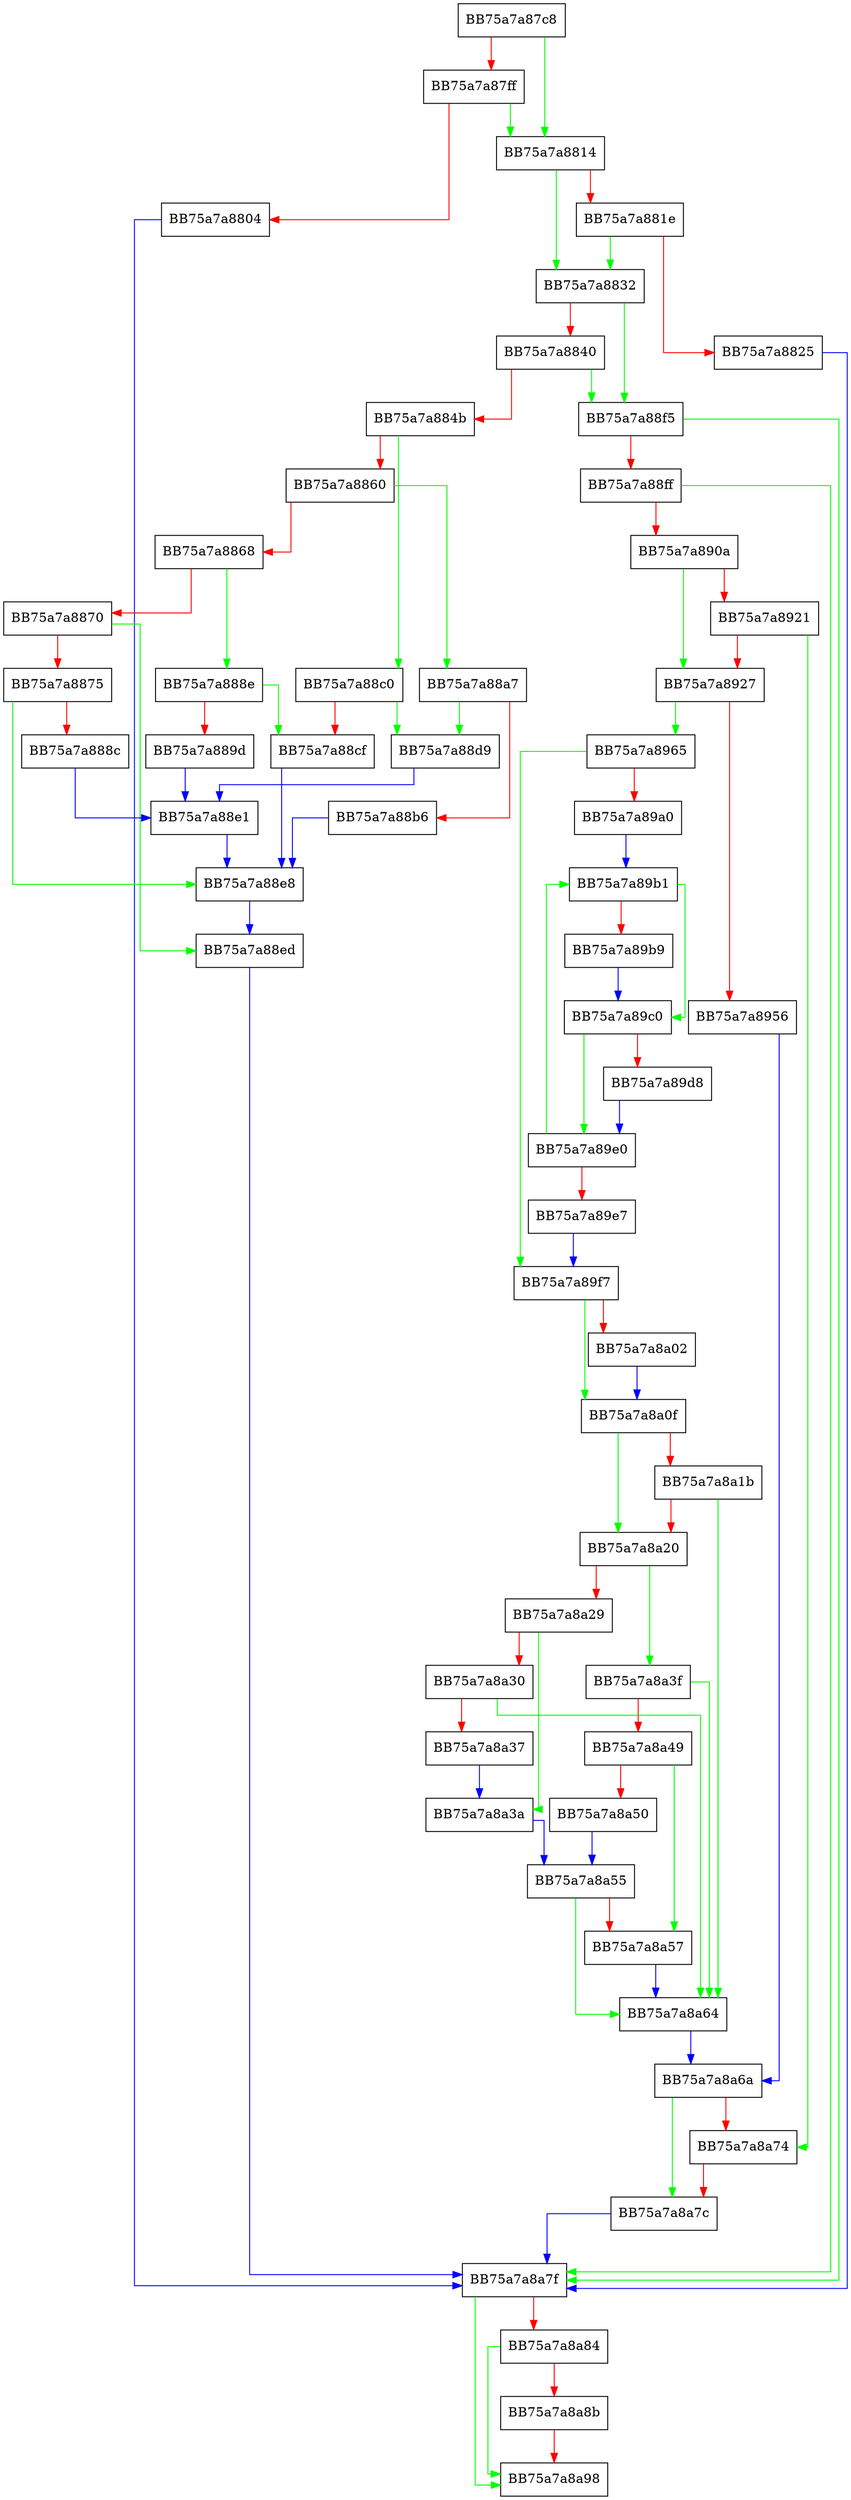 digraph _handle_exc {
  node [shape="box"];
  graph [splines=ortho];
  BB75a7a87c8 -> BB75a7a8814 [color="green"];
  BB75a7a87c8 -> BB75a7a87ff [color="red"];
  BB75a7a87ff -> BB75a7a8814 [color="green"];
  BB75a7a87ff -> BB75a7a8804 [color="red"];
  BB75a7a8804 -> BB75a7a8a7f [color="blue"];
  BB75a7a8814 -> BB75a7a8832 [color="green"];
  BB75a7a8814 -> BB75a7a881e [color="red"];
  BB75a7a881e -> BB75a7a8832 [color="green"];
  BB75a7a881e -> BB75a7a8825 [color="red"];
  BB75a7a8825 -> BB75a7a8a7f [color="blue"];
  BB75a7a8832 -> BB75a7a88f5 [color="green"];
  BB75a7a8832 -> BB75a7a8840 [color="red"];
  BB75a7a8840 -> BB75a7a88f5 [color="green"];
  BB75a7a8840 -> BB75a7a884b [color="red"];
  BB75a7a884b -> BB75a7a88c0 [color="green"];
  BB75a7a884b -> BB75a7a8860 [color="red"];
  BB75a7a8860 -> BB75a7a88a7 [color="green"];
  BB75a7a8860 -> BB75a7a8868 [color="red"];
  BB75a7a8868 -> BB75a7a888e [color="green"];
  BB75a7a8868 -> BB75a7a8870 [color="red"];
  BB75a7a8870 -> BB75a7a88ed [color="green"];
  BB75a7a8870 -> BB75a7a8875 [color="red"];
  BB75a7a8875 -> BB75a7a88e8 [color="green"];
  BB75a7a8875 -> BB75a7a888c [color="red"];
  BB75a7a888c -> BB75a7a88e1 [color="blue"];
  BB75a7a888e -> BB75a7a88cf [color="green"];
  BB75a7a888e -> BB75a7a889d [color="red"];
  BB75a7a889d -> BB75a7a88e1 [color="blue"];
  BB75a7a88a7 -> BB75a7a88d9 [color="green"];
  BB75a7a88a7 -> BB75a7a88b6 [color="red"];
  BB75a7a88b6 -> BB75a7a88e8 [color="blue"];
  BB75a7a88c0 -> BB75a7a88d9 [color="green"];
  BB75a7a88c0 -> BB75a7a88cf [color="red"];
  BB75a7a88cf -> BB75a7a88e8 [color="blue"];
  BB75a7a88d9 -> BB75a7a88e1 [color="blue"];
  BB75a7a88e1 -> BB75a7a88e8 [color="blue"];
  BB75a7a88e8 -> BB75a7a88ed [color="blue"];
  BB75a7a88ed -> BB75a7a8a7f [color="blue"];
  BB75a7a88f5 -> BB75a7a8a7f [color="green"];
  BB75a7a88f5 -> BB75a7a88ff [color="red"];
  BB75a7a88ff -> BB75a7a8a7f [color="green"];
  BB75a7a88ff -> BB75a7a890a [color="red"];
  BB75a7a890a -> BB75a7a8927 [color="green"];
  BB75a7a890a -> BB75a7a8921 [color="red"];
  BB75a7a8921 -> BB75a7a8a74 [color="green"];
  BB75a7a8921 -> BB75a7a8927 [color="red"];
  BB75a7a8927 -> BB75a7a8965 [color="green"];
  BB75a7a8927 -> BB75a7a8956 [color="red"];
  BB75a7a8956 -> BB75a7a8a6a [color="blue"];
  BB75a7a8965 -> BB75a7a89f7 [color="green"];
  BB75a7a8965 -> BB75a7a89a0 [color="red"];
  BB75a7a89a0 -> BB75a7a89b1 [color="blue"];
  BB75a7a89b1 -> BB75a7a89c0 [color="green"];
  BB75a7a89b1 -> BB75a7a89b9 [color="red"];
  BB75a7a89b9 -> BB75a7a89c0 [color="blue"];
  BB75a7a89c0 -> BB75a7a89e0 [color="green"];
  BB75a7a89c0 -> BB75a7a89d8 [color="red"];
  BB75a7a89d8 -> BB75a7a89e0 [color="blue"];
  BB75a7a89e0 -> BB75a7a89b1 [color="green"];
  BB75a7a89e0 -> BB75a7a89e7 [color="red"];
  BB75a7a89e7 -> BB75a7a89f7 [color="blue"];
  BB75a7a89f7 -> BB75a7a8a0f [color="green"];
  BB75a7a89f7 -> BB75a7a8a02 [color="red"];
  BB75a7a8a02 -> BB75a7a8a0f [color="blue"];
  BB75a7a8a0f -> BB75a7a8a20 [color="green"];
  BB75a7a8a0f -> BB75a7a8a1b [color="red"];
  BB75a7a8a1b -> BB75a7a8a64 [color="green"];
  BB75a7a8a1b -> BB75a7a8a20 [color="red"];
  BB75a7a8a20 -> BB75a7a8a3f [color="green"];
  BB75a7a8a20 -> BB75a7a8a29 [color="red"];
  BB75a7a8a29 -> BB75a7a8a3a [color="green"];
  BB75a7a8a29 -> BB75a7a8a30 [color="red"];
  BB75a7a8a30 -> BB75a7a8a64 [color="green"];
  BB75a7a8a30 -> BB75a7a8a37 [color="red"];
  BB75a7a8a37 -> BB75a7a8a3a [color="blue"];
  BB75a7a8a3a -> BB75a7a8a55 [color="blue"];
  BB75a7a8a3f -> BB75a7a8a64 [color="green"];
  BB75a7a8a3f -> BB75a7a8a49 [color="red"];
  BB75a7a8a49 -> BB75a7a8a57 [color="green"];
  BB75a7a8a49 -> BB75a7a8a50 [color="red"];
  BB75a7a8a50 -> BB75a7a8a55 [color="blue"];
  BB75a7a8a55 -> BB75a7a8a64 [color="green"];
  BB75a7a8a55 -> BB75a7a8a57 [color="red"];
  BB75a7a8a57 -> BB75a7a8a64 [color="blue"];
  BB75a7a8a64 -> BB75a7a8a6a [color="blue"];
  BB75a7a8a6a -> BB75a7a8a7c [color="green"];
  BB75a7a8a6a -> BB75a7a8a74 [color="red"];
  BB75a7a8a74 -> BB75a7a8a7c [color="red"];
  BB75a7a8a7c -> BB75a7a8a7f [color="blue"];
  BB75a7a8a7f -> BB75a7a8a98 [color="green"];
  BB75a7a8a7f -> BB75a7a8a84 [color="red"];
  BB75a7a8a84 -> BB75a7a8a98 [color="green"];
  BB75a7a8a84 -> BB75a7a8a8b [color="red"];
  BB75a7a8a8b -> BB75a7a8a98 [color="red"];
}